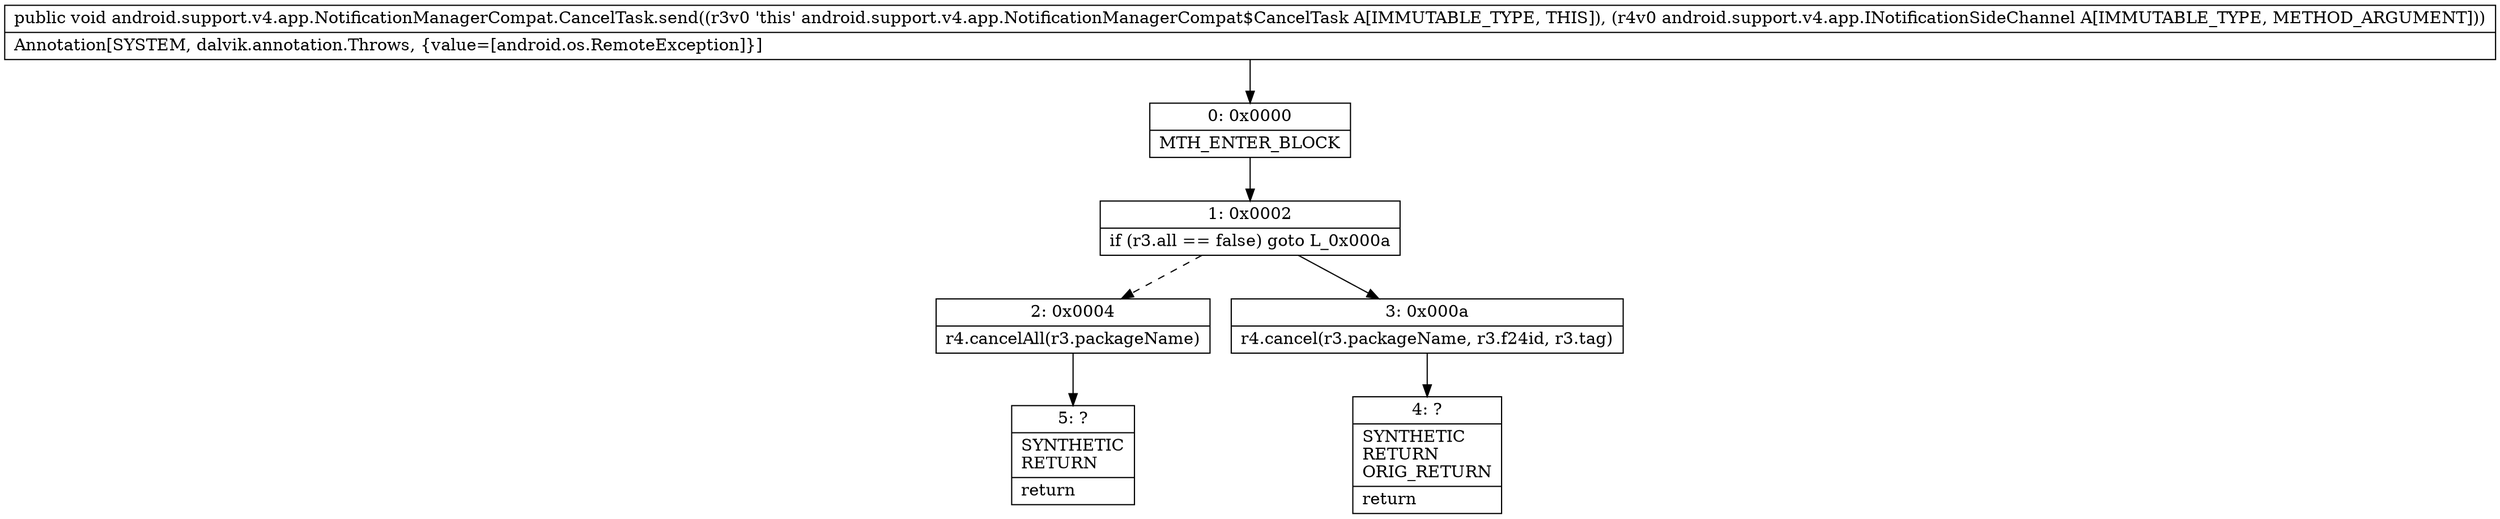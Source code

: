 digraph "CFG forandroid.support.v4.app.NotificationManagerCompat.CancelTask.send(Landroid\/support\/v4\/app\/INotificationSideChannel;)V" {
Node_0 [shape=record,label="{0\:\ 0x0000|MTH_ENTER_BLOCK\l}"];
Node_1 [shape=record,label="{1\:\ 0x0002|if (r3.all == false) goto L_0x000a\l}"];
Node_2 [shape=record,label="{2\:\ 0x0004|r4.cancelAll(r3.packageName)\l}"];
Node_3 [shape=record,label="{3\:\ 0x000a|r4.cancel(r3.packageName, r3.f24id, r3.tag)\l}"];
Node_4 [shape=record,label="{4\:\ ?|SYNTHETIC\lRETURN\lORIG_RETURN\l|return\l}"];
Node_5 [shape=record,label="{5\:\ ?|SYNTHETIC\lRETURN\l|return\l}"];
MethodNode[shape=record,label="{public void android.support.v4.app.NotificationManagerCompat.CancelTask.send((r3v0 'this' android.support.v4.app.NotificationManagerCompat$CancelTask A[IMMUTABLE_TYPE, THIS]), (r4v0 android.support.v4.app.INotificationSideChannel A[IMMUTABLE_TYPE, METHOD_ARGUMENT]))  | Annotation[SYSTEM, dalvik.annotation.Throws, \{value=[android.os.RemoteException]\}]\l}"];
MethodNode -> Node_0;
Node_0 -> Node_1;
Node_1 -> Node_2[style=dashed];
Node_1 -> Node_3;
Node_2 -> Node_5;
Node_3 -> Node_4;
}

